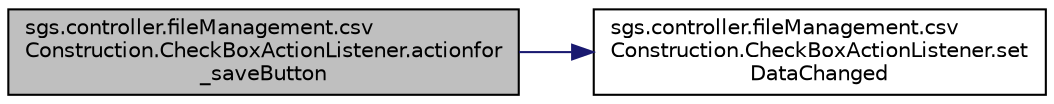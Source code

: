 digraph "sgs.controller.fileManagement.csvConstruction.CheckBoxActionListener.actionfor_saveButton"
{
  edge [fontname="Helvetica",fontsize="10",labelfontname="Helvetica",labelfontsize="10"];
  node [fontname="Helvetica",fontsize="10",shape=record];
  rankdir="LR";
  Node1 [label="sgs.controller.fileManagement.csv\lConstruction.CheckBoxActionListener.actionfor\l_saveButton",height=0.2,width=0.4,color="black", fillcolor="grey75", style="filled" fontcolor="black"];
  Node1 -> Node2 [color="midnightblue",fontsize="10",style="solid",fontname="Helvetica"];
  Node2 [label="sgs.controller.fileManagement.csv\lConstruction.CheckBoxActionListener.set\lDataChanged",height=0.2,width=0.4,color="black", fillcolor="white", style="filled",URL="$classsgs_1_1controller_1_1file_management_1_1csv_construction_1_1_check_box_action_listener.html#a4e7e58ec9faef79e3f8c98502ba5ff87"];
}
